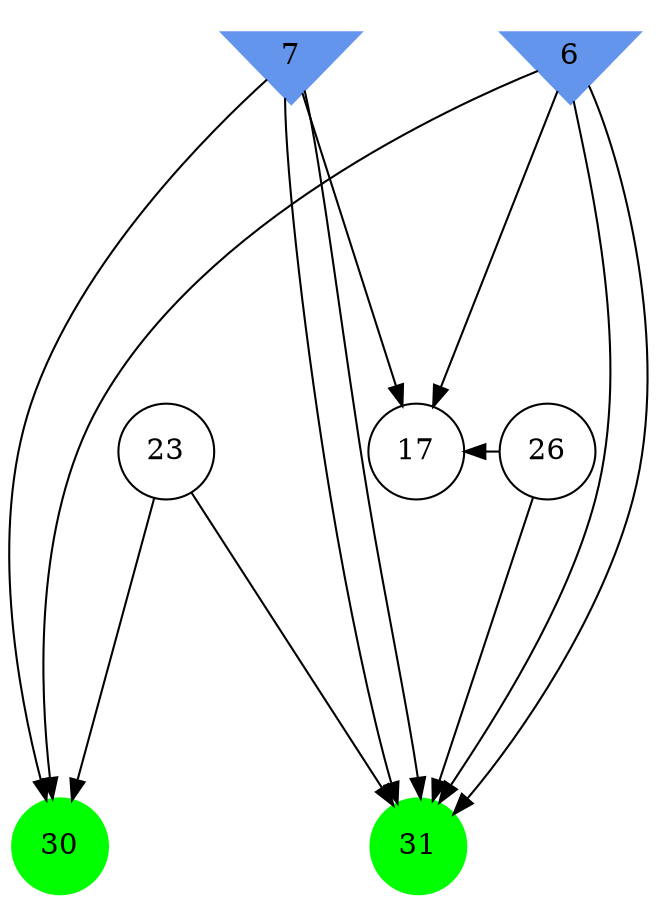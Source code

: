 digraph brain {
	ranksep=2.0;
	6 [shape=invtriangle,style=filled,color=cornflowerblue];
	7 [shape=invtriangle,style=filled,color=cornflowerblue];
	17 [shape=circle,color=black];
	23 [shape=circle,color=black];
	26 [shape=circle,color=black];
	30 [shape=circle,style=filled,color=green];
	31 [shape=circle,style=filled,color=green];
	6	->	31;
	6	->	30;
	7	->	31;
	7	->	30;
	23	->	31;
	23	->	30;
	6	->	31;
	6	->	17;
	7	->	31;
	7	->	17;
	26	->	31;
	26	->	17;
	{ rank=same; 6; 7; }
	{ rank=same; 17; 23; 26; }
	{ rank=same; 30; 31; }
}
